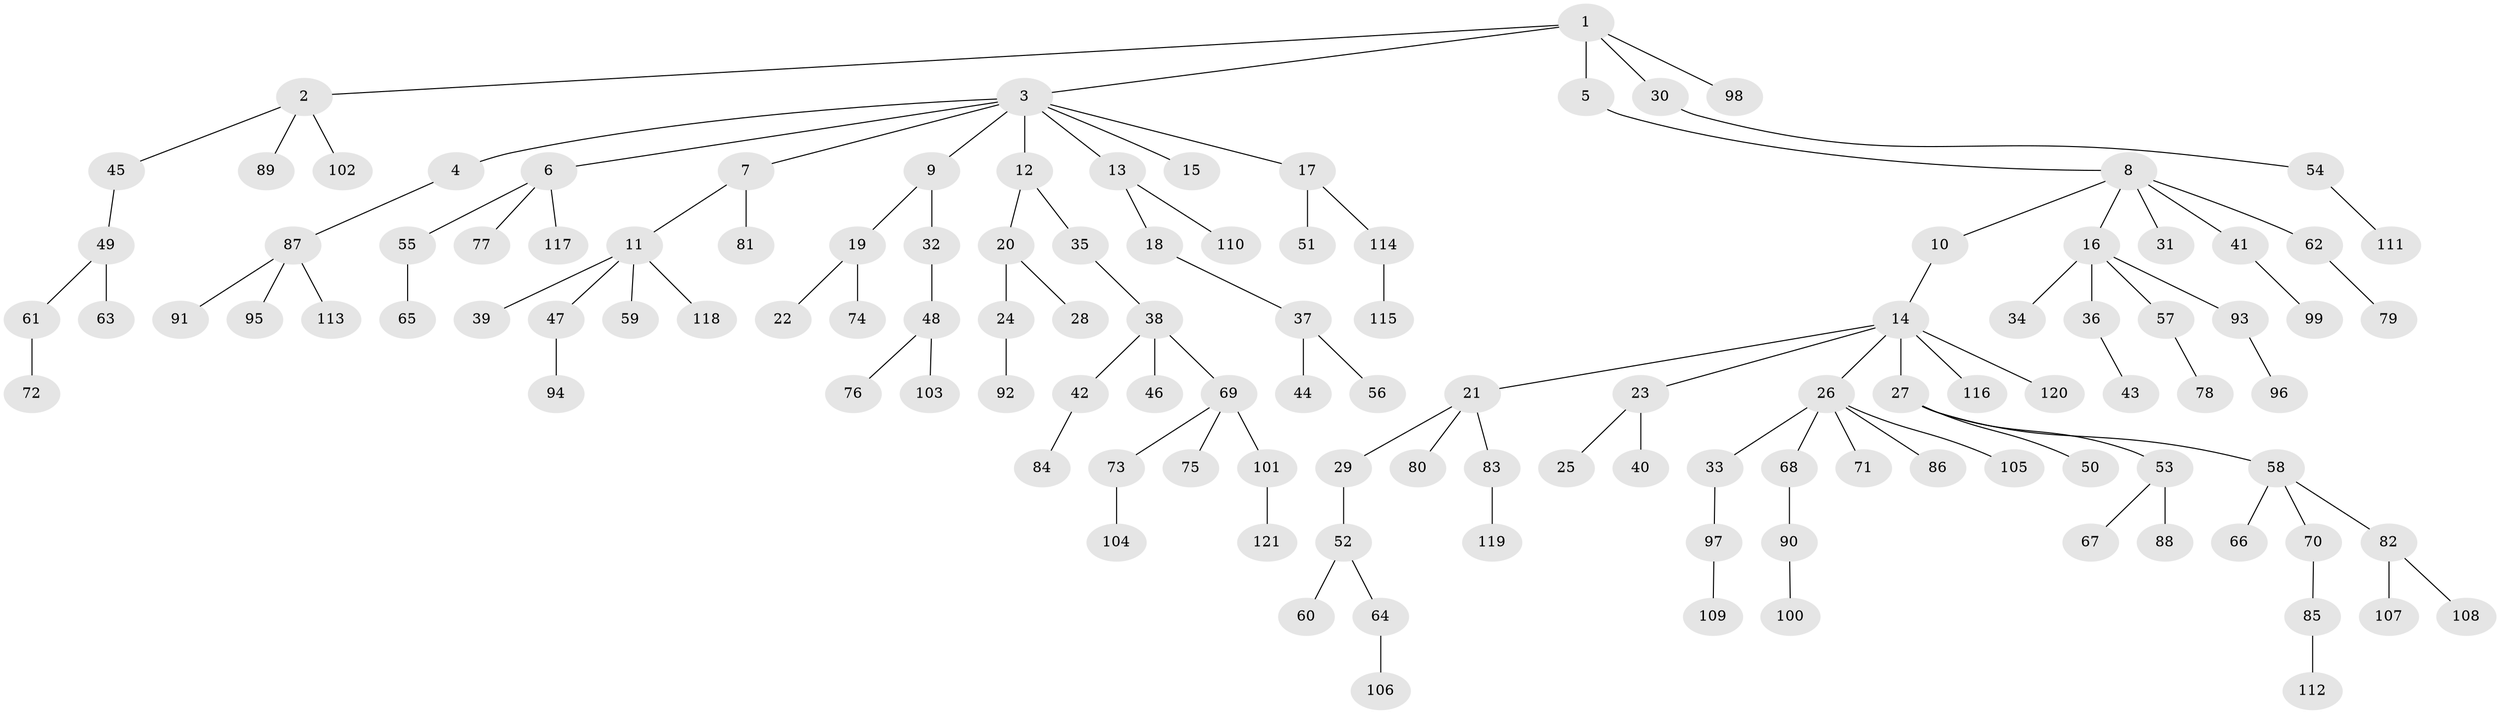 // coarse degree distribution, {5: 0.047619047619047616, 3: 0.05952380952380952, 10: 0.011904761904761904, 4: 0.07142857142857142, 2: 0.2261904761904762, 6: 0.023809523809523808, 1: 0.5595238095238095}
// Generated by graph-tools (version 1.1) at 2025/24/03/03/25 07:24:05]
// undirected, 121 vertices, 120 edges
graph export_dot {
graph [start="1"]
  node [color=gray90,style=filled];
  1;
  2;
  3;
  4;
  5;
  6;
  7;
  8;
  9;
  10;
  11;
  12;
  13;
  14;
  15;
  16;
  17;
  18;
  19;
  20;
  21;
  22;
  23;
  24;
  25;
  26;
  27;
  28;
  29;
  30;
  31;
  32;
  33;
  34;
  35;
  36;
  37;
  38;
  39;
  40;
  41;
  42;
  43;
  44;
  45;
  46;
  47;
  48;
  49;
  50;
  51;
  52;
  53;
  54;
  55;
  56;
  57;
  58;
  59;
  60;
  61;
  62;
  63;
  64;
  65;
  66;
  67;
  68;
  69;
  70;
  71;
  72;
  73;
  74;
  75;
  76;
  77;
  78;
  79;
  80;
  81;
  82;
  83;
  84;
  85;
  86;
  87;
  88;
  89;
  90;
  91;
  92;
  93;
  94;
  95;
  96;
  97;
  98;
  99;
  100;
  101;
  102;
  103;
  104;
  105;
  106;
  107;
  108;
  109;
  110;
  111;
  112;
  113;
  114;
  115;
  116;
  117;
  118;
  119;
  120;
  121;
  1 -- 2;
  1 -- 3;
  1 -- 5;
  1 -- 30;
  1 -- 98;
  2 -- 45;
  2 -- 89;
  2 -- 102;
  3 -- 4;
  3 -- 6;
  3 -- 7;
  3 -- 9;
  3 -- 12;
  3 -- 13;
  3 -- 15;
  3 -- 17;
  4 -- 87;
  5 -- 8;
  6 -- 55;
  6 -- 77;
  6 -- 117;
  7 -- 11;
  7 -- 81;
  8 -- 10;
  8 -- 16;
  8 -- 31;
  8 -- 41;
  8 -- 62;
  9 -- 19;
  9 -- 32;
  10 -- 14;
  11 -- 39;
  11 -- 47;
  11 -- 59;
  11 -- 118;
  12 -- 20;
  12 -- 35;
  13 -- 18;
  13 -- 110;
  14 -- 21;
  14 -- 23;
  14 -- 26;
  14 -- 27;
  14 -- 116;
  14 -- 120;
  16 -- 34;
  16 -- 36;
  16 -- 57;
  16 -- 93;
  17 -- 51;
  17 -- 114;
  18 -- 37;
  19 -- 22;
  19 -- 74;
  20 -- 24;
  20 -- 28;
  21 -- 29;
  21 -- 80;
  21 -- 83;
  23 -- 25;
  23 -- 40;
  24 -- 92;
  26 -- 33;
  26 -- 68;
  26 -- 71;
  26 -- 86;
  26 -- 105;
  27 -- 50;
  27 -- 53;
  27 -- 58;
  29 -- 52;
  30 -- 54;
  32 -- 48;
  33 -- 97;
  35 -- 38;
  36 -- 43;
  37 -- 44;
  37 -- 56;
  38 -- 42;
  38 -- 46;
  38 -- 69;
  41 -- 99;
  42 -- 84;
  45 -- 49;
  47 -- 94;
  48 -- 76;
  48 -- 103;
  49 -- 61;
  49 -- 63;
  52 -- 60;
  52 -- 64;
  53 -- 67;
  53 -- 88;
  54 -- 111;
  55 -- 65;
  57 -- 78;
  58 -- 66;
  58 -- 70;
  58 -- 82;
  61 -- 72;
  62 -- 79;
  64 -- 106;
  68 -- 90;
  69 -- 73;
  69 -- 75;
  69 -- 101;
  70 -- 85;
  73 -- 104;
  82 -- 107;
  82 -- 108;
  83 -- 119;
  85 -- 112;
  87 -- 91;
  87 -- 95;
  87 -- 113;
  90 -- 100;
  93 -- 96;
  97 -- 109;
  101 -- 121;
  114 -- 115;
}
